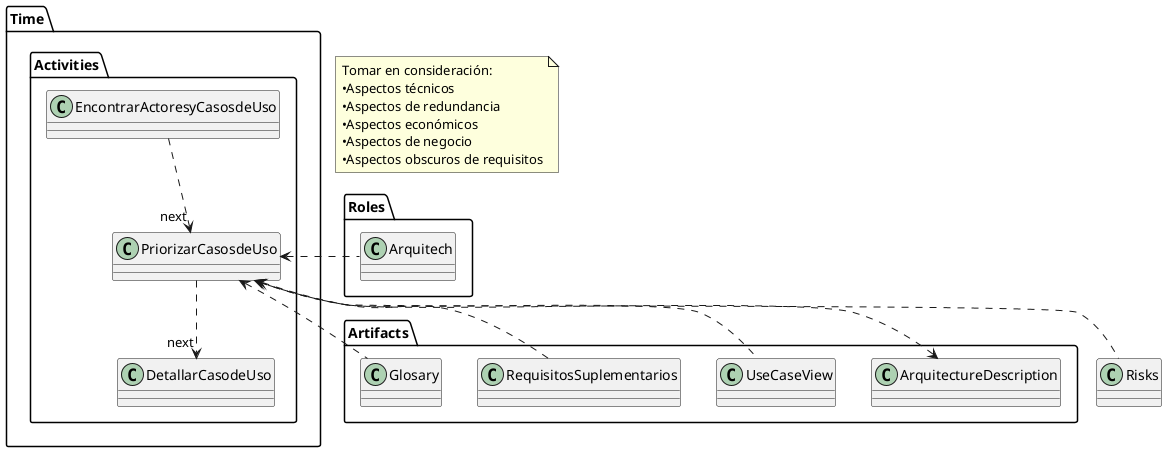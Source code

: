 @startuml

  set namespaceSeparator .
  
  Time.Activities.EncontrarActoresyCasosdeUso   ..> "next" Time.Activities.PriorizarCasosdeUso
  Time.Activities.PriorizarCasosdeUso <.right. Roles.Arquitech
  Time.Activities.PriorizarCasosdeUso ..> "next" Time.Activities.DetallarCasodeUso
  
  Time.Activities.PriorizarCasosdeUso <.. Artifacts.UseCaseView
  Time.Activities.PriorizarCasosdeUso <.. Artifacts.RequisitosSuplementarios
  Time.Activities.PriorizarCasosdeUso <.. Artifacts.Glosary

  Time.Activities.PriorizarCasosdeUso .> Artifacts.ArquitectureDescription

  Time.Activities.PriorizarCasosdeUso <.. Risks

  note "Tomar en consideración:\n•Aspectos técnicos\n•Aspectos de redundancia\n•Aspectos económicos\n•Aspectos de negocio\n•Aspectos obscuros de requisitos" as N2

@enduml